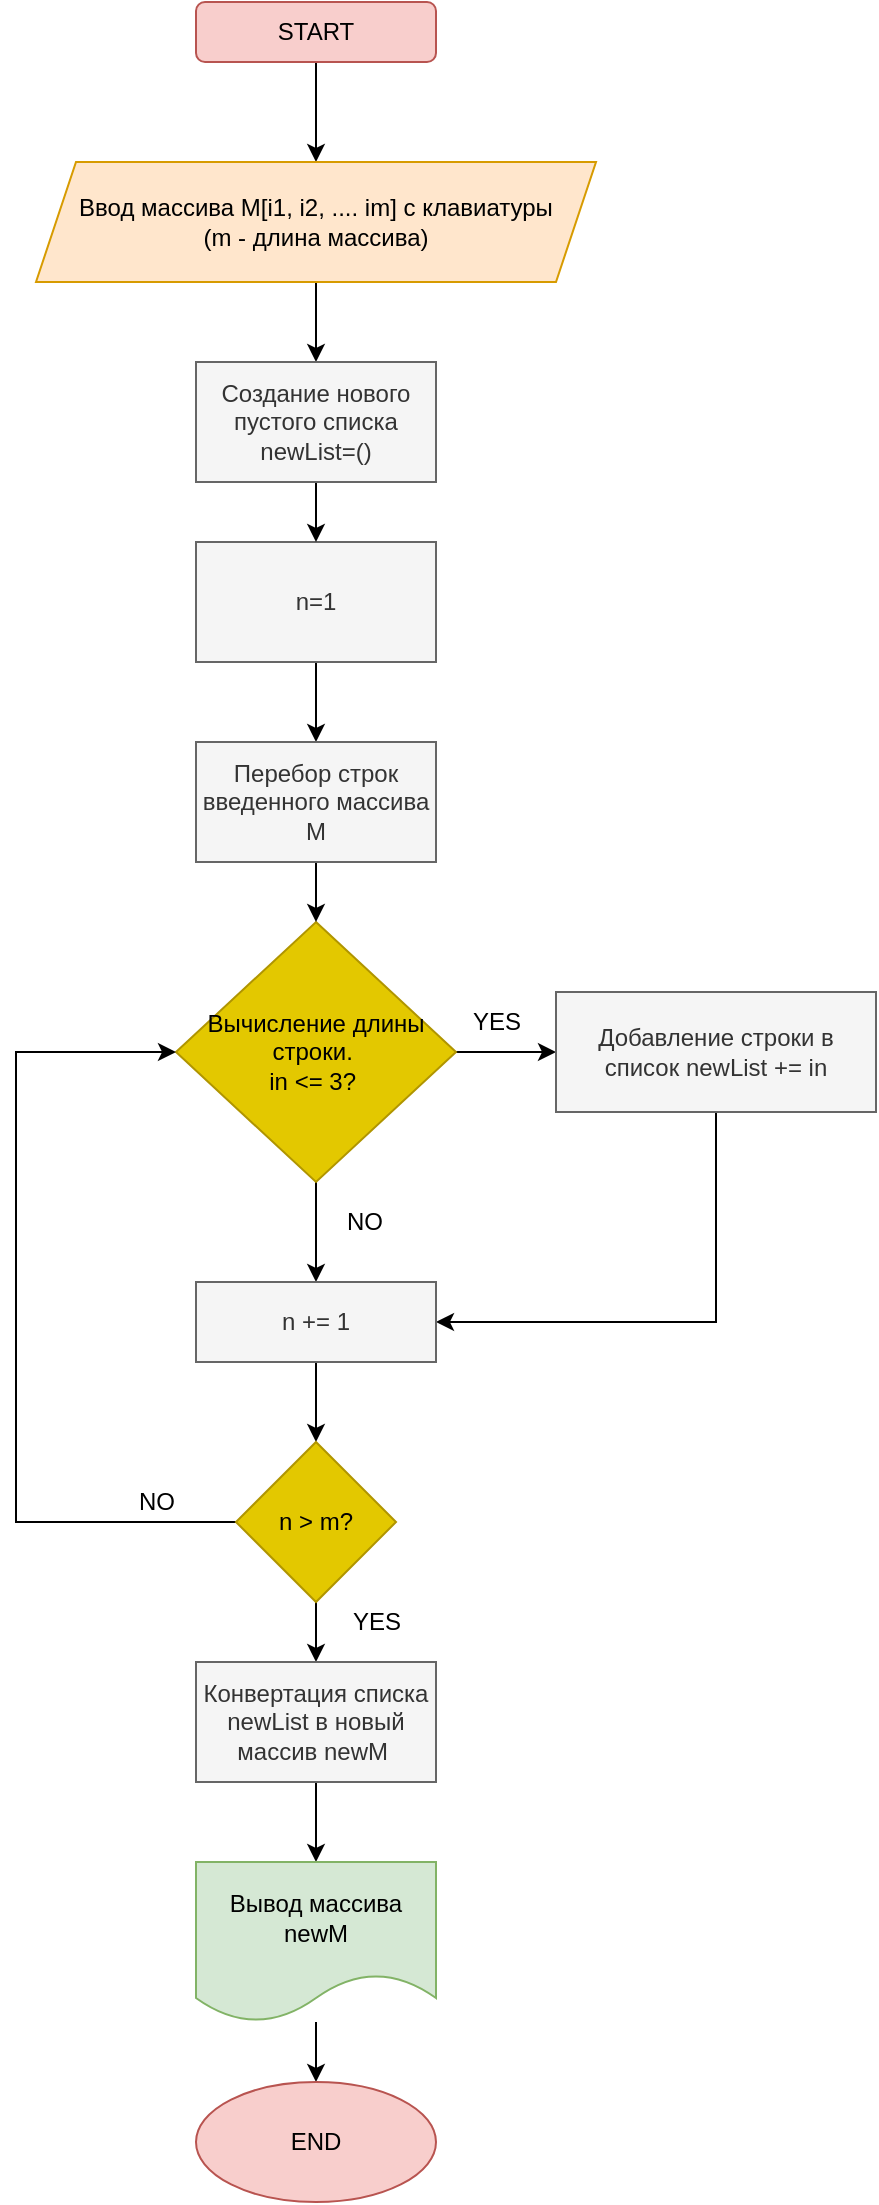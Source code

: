 <mxfile version="19.0.3" type="device"><diagram id="C5RBs43oDa-KdzZeNtuy" name="Page-1"><mxGraphModel dx="924" dy="873" grid="1" gridSize="10" guides="1" tooltips="1" connect="1" arrows="1" fold="1" page="1" pageScale="1" pageWidth="827" pageHeight="1169" math="0" shadow="0"><root><mxCell id="WIyWlLk6GJQsqaUBKTNV-0"/><mxCell id="WIyWlLk6GJQsqaUBKTNV-1" parent="WIyWlLk6GJQsqaUBKTNV-0"/><mxCell id="6T0Imf-QOkeyn7xddqAl-3" value="" style="edgeStyle=orthogonalEdgeStyle;rounded=0;orthogonalLoop=1;jettySize=auto;html=1;" edge="1" parent="WIyWlLk6GJQsqaUBKTNV-1" source="6T0Imf-QOkeyn7xddqAl-0" target="6T0Imf-QOkeyn7xddqAl-1"><mxGeometry relative="1" as="geometry"/></mxCell><mxCell id="6T0Imf-QOkeyn7xddqAl-0" value="START" style="rounded=1;whiteSpace=wrap;html=1;fillColor=#f8cecc;strokeColor=#b85450;" vertex="1" parent="WIyWlLk6GJQsqaUBKTNV-1"><mxGeometry x="330" y="50" width="120" height="30" as="geometry"/></mxCell><mxCell id="6T0Imf-QOkeyn7xddqAl-12" value="" style="edgeStyle=orthogonalEdgeStyle;rounded=0;orthogonalLoop=1;jettySize=auto;html=1;" edge="1" parent="WIyWlLk6GJQsqaUBKTNV-1" source="6T0Imf-QOkeyn7xddqAl-1" target="6T0Imf-QOkeyn7xddqAl-6"><mxGeometry relative="1" as="geometry"/></mxCell><mxCell id="6T0Imf-QOkeyn7xddqAl-1" value="Ввод массива М[i1, i2, .... im] с клавиатуры&lt;br&gt;(m - длина массива)" style="shape=parallelogram;perimeter=parallelogramPerimeter;whiteSpace=wrap;html=1;fixedSize=1;fillColor=#ffe6cc;strokeColor=#d79b00;" vertex="1" parent="WIyWlLk6GJQsqaUBKTNV-1"><mxGeometry x="250" y="130" width="280" height="60" as="geometry"/></mxCell><mxCell id="6T0Imf-QOkeyn7xddqAl-16" value="" style="edgeStyle=orthogonalEdgeStyle;rounded=0;orthogonalLoop=1;jettySize=auto;html=1;" edge="1" parent="WIyWlLk6GJQsqaUBKTNV-1" source="6T0Imf-QOkeyn7xddqAl-4" target="6T0Imf-QOkeyn7xddqAl-9"><mxGeometry relative="1" as="geometry"/></mxCell><mxCell id="6T0Imf-QOkeyn7xddqAl-4" value="n=1" style="whiteSpace=wrap;html=1;fillColor=#f5f5f5;fontColor=#333333;strokeColor=#666666;" vertex="1" parent="WIyWlLk6GJQsqaUBKTNV-1"><mxGeometry x="330" y="320" width="120" height="60" as="geometry"/></mxCell><mxCell id="6T0Imf-QOkeyn7xddqAl-15" value="" style="edgeStyle=orthogonalEdgeStyle;rounded=0;orthogonalLoop=1;jettySize=auto;html=1;" edge="1" parent="WIyWlLk6GJQsqaUBKTNV-1" source="6T0Imf-QOkeyn7xddqAl-6" target="6T0Imf-QOkeyn7xddqAl-4"><mxGeometry relative="1" as="geometry"/></mxCell><mxCell id="6T0Imf-QOkeyn7xddqAl-6" value="Создание нового пустого списка newList=()" style="whiteSpace=wrap;html=1;fillColor=#f5f5f5;fontColor=#333333;strokeColor=#666666;" vertex="1" parent="WIyWlLk6GJQsqaUBKTNV-1"><mxGeometry x="330" y="230" width="120" height="60" as="geometry"/></mxCell><mxCell id="6T0Imf-QOkeyn7xddqAl-19" value="" style="edgeStyle=orthogonalEdgeStyle;rounded=0;orthogonalLoop=1;jettySize=auto;html=1;" edge="1" parent="WIyWlLk6GJQsqaUBKTNV-1" source="6T0Imf-QOkeyn7xddqAl-8" target="6T0Imf-QOkeyn7xddqAl-18"><mxGeometry relative="1" as="geometry"/></mxCell><mxCell id="6T0Imf-QOkeyn7xddqAl-22" value="" style="edgeStyle=orthogonalEdgeStyle;rounded=0;orthogonalLoop=1;jettySize=auto;html=1;" edge="1" parent="WIyWlLk6GJQsqaUBKTNV-1" source="6T0Imf-QOkeyn7xddqAl-8" target="6T0Imf-QOkeyn7xddqAl-21"><mxGeometry relative="1" as="geometry"/></mxCell><mxCell id="6T0Imf-QOkeyn7xddqAl-8" value="Вычисление длины строки.&amp;nbsp;&lt;br&gt;in &amp;lt;= 3?&amp;nbsp;" style="rhombus;whiteSpace=wrap;html=1;fillColor=#e3c800;fontColor=#000000;strokeColor=#B09500;" vertex="1" parent="WIyWlLk6GJQsqaUBKTNV-1"><mxGeometry x="320" y="510" width="140" height="130" as="geometry"/></mxCell><mxCell id="6T0Imf-QOkeyn7xddqAl-17" value="" style="edgeStyle=orthogonalEdgeStyle;rounded=0;orthogonalLoop=1;jettySize=auto;html=1;" edge="1" parent="WIyWlLk6GJQsqaUBKTNV-1" source="6T0Imf-QOkeyn7xddqAl-9" target="6T0Imf-QOkeyn7xddqAl-8"><mxGeometry relative="1" as="geometry"/></mxCell><mxCell id="6T0Imf-QOkeyn7xddqAl-9" value="Перебор строк введенного массива М" style="rounded=0;whiteSpace=wrap;html=1;fillColor=#f5f5f5;fontColor=#333333;strokeColor=#666666;" vertex="1" parent="WIyWlLk6GJQsqaUBKTNV-1"><mxGeometry x="330" y="420" width="120" height="60" as="geometry"/></mxCell><mxCell id="6T0Imf-QOkeyn7xddqAl-25" style="edgeStyle=orthogonalEdgeStyle;rounded=0;orthogonalLoop=1;jettySize=auto;html=1;entryX=1;entryY=0.5;entryDx=0;entryDy=0;" edge="1" parent="WIyWlLk6GJQsqaUBKTNV-1" source="6T0Imf-QOkeyn7xddqAl-18" target="6T0Imf-QOkeyn7xddqAl-21"><mxGeometry relative="1" as="geometry"><Array as="points"><mxPoint x="590" y="710"/></Array></mxGeometry></mxCell><mxCell id="6T0Imf-QOkeyn7xddqAl-18" value="Добавление строки в список newList += in" style="whiteSpace=wrap;html=1;fillColor=#f5f5f5;fontColor=#333333;strokeColor=#666666;" vertex="1" parent="WIyWlLk6GJQsqaUBKTNV-1"><mxGeometry x="510" y="545" width="160" height="60" as="geometry"/></mxCell><mxCell id="6T0Imf-QOkeyn7xddqAl-20" value="YES" style="text;html=1;align=center;verticalAlign=middle;resizable=0;points=[];autosize=1;strokeColor=none;fillColor=none;" vertex="1" parent="WIyWlLk6GJQsqaUBKTNV-1"><mxGeometry x="460" y="550" width="40" height="20" as="geometry"/></mxCell><mxCell id="6T0Imf-QOkeyn7xddqAl-27" value="" style="edgeStyle=orthogonalEdgeStyle;rounded=0;orthogonalLoop=1;jettySize=auto;html=1;" edge="1" parent="WIyWlLk6GJQsqaUBKTNV-1" source="6T0Imf-QOkeyn7xddqAl-21" target="6T0Imf-QOkeyn7xddqAl-26"><mxGeometry relative="1" as="geometry"/></mxCell><mxCell id="6T0Imf-QOkeyn7xddqAl-21" value="n += 1" style="whiteSpace=wrap;html=1;fillColor=#f5f5f5;fontColor=#333333;strokeColor=#666666;" vertex="1" parent="WIyWlLk6GJQsqaUBKTNV-1"><mxGeometry x="330" y="690" width="120" height="40" as="geometry"/></mxCell><mxCell id="6T0Imf-QOkeyn7xddqAl-23" value="NO" style="text;html=1;align=center;verticalAlign=middle;resizable=0;points=[];autosize=1;strokeColor=none;fillColor=none;" vertex="1" parent="WIyWlLk6GJQsqaUBKTNV-1"><mxGeometry x="399" y="650" width="30" height="20" as="geometry"/></mxCell><mxCell id="6T0Imf-QOkeyn7xddqAl-24" style="edgeStyle=orthogonalEdgeStyle;rounded=0;orthogonalLoop=1;jettySize=auto;html=1;exitX=0.5;exitY=1;exitDx=0;exitDy=0;" edge="1" parent="WIyWlLk6GJQsqaUBKTNV-1" source="6T0Imf-QOkeyn7xddqAl-21" target="6T0Imf-QOkeyn7xddqAl-21"><mxGeometry relative="1" as="geometry"/></mxCell><mxCell id="6T0Imf-QOkeyn7xddqAl-31" value="" style="edgeStyle=orthogonalEdgeStyle;rounded=0;orthogonalLoop=1;jettySize=auto;html=1;" edge="1" parent="WIyWlLk6GJQsqaUBKTNV-1" source="6T0Imf-QOkeyn7xddqAl-26" target="6T0Imf-QOkeyn7xddqAl-30"><mxGeometry relative="1" as="geometry"/></mxCell><mxCell id="6T0Imf-QOkeyn7xddqAl-36" style="edgeStyle=orthogonalEdgeStyle;rounded=0;orthogonalLoop=1;jettySize=auto;html=1;entryX=0;entryY=0.5;entryDx=0;entryDy=0;" edge="1" parent="WIyWlLk6GJQsqaUBKTNV-1" source="6T0Imf-QOkeyn7xddqAl-26" target="6T0Imf-QOkeyn7xddqAl-8"><mxGeometry relative="1" as="geometry"><Array as="points"><mxPoint x="240" y="810"/><mxPoint x="240" y="575"/></Array></mxGeometry></mxCell><mxCell id="6T0Imf-QOkeyn7xddqAl-26" value="n &amp;gt; m?" style="rhombus;whiteSpace=wrap;html=1;fillColor=#e3c800;fontColor=#000000;strokeColor=#B09500;" vertex="1" parent="WIyWlLk6GJQsqaUBKTNV-1"><mxGeometry x="350" y="770" width="80" height="80" as="geometry"/></mxCell><mxCell id="6T0Imf-QOkeyn7xddqAl-33" value="" style="edgeStyle=orthogonalEdgeStyle;rounded=0;orthogonalLoop=1;jettySize=auto;html=1;" edge="1" parent="WIyWlLk6GJQsqaUBKTNV-1" source="6T0Imf-QOkeyn7xddqAl-30" target="6T0Imf-QOkeyn7xddqAl-32"><mxGeometry relative="1" as="geometry"/></mxCell><mxCell id="6T0Imf-QOkeyn7xddqAl-30" value="Конвертация списка newList в новый массив newM&amp;nbsp;" style="whiteSpace=wrap;html=1;fillColor=#f5f5f5;fontColor=#333333;strokeColor=#666666;" vertex="1" parent="WIyWlLk6GJQsqaUBKTNV-1"><mxGeometry x="330" y="880" width="120" height="60" as="geometry"/></mxCell><mxCell id="6T0Imf-QOkeyn7xddqAl-35" value="" style="edgeStyle=orthogonalEdgeStyle;rounded=0;orthogonalLoop=1;jettySize=auto;html=1;" edge="1" parent="WIyWlLk6GJQsqaUBKTNV-1" source="6T0Imf-QOkeyn7xddqAl-32" target="6T0Imf-QOkeyn7xddqAl-34"><mxGeometry relative="1" as="geometry"/></mxCell><mxCell id="6T0Imf-QOkeyn7xddqAl-32" value="Вывод массива newM" style="shape=document;whiteSpace=wrap;html=1;boundedLbl=1;fillColor=#d5e8d4;strokeColor=#82b366;" vertex="1" parent="WIyWlLk6GJQsqaUBKTNV-1"><mxGeometry x="330" y="980" width="120" height="80" as="geometry"/></mxCell><mxCell id="6T0Imf-QOkeyn7xddqAl-34" value="END" style="ellipse;whiteSpace=wrap;html=1;fillColor=#f8cecc;strokeColor=#b85450;" vertex="1" parent="WIyWlLk6GJQsqaUBKTNV-1"><mxGeometry x="330" y="1090" width="120" height="60" as="geometry"/></mxCell><mxCell id="6T0Imf-QOkeyn7xddqAl-37" value="YES" style="text;html=1;align=center;verticalAlign=middle;resizable=0;points=[];autosize=1;strokeColor=none;fillColor=none;" vertex="1" parent="WIyWlLk6GJQsqaUBKTNV-1"><mxGeometry x="400" y="850" width="40" height="20" as="geometry"/></mxCell><mxCell id="6T0Imf-QOkeyn7xddqAl-38" value="NO" style="text;html=1;align=center;verticalAlign=middle;resizable=0;points=[];autosize=1;strokeColor=none;fillColor=none;" vertex="1" parent="WIyWlLk6GJQsqaUBKTNV-1"><mxGeometry x="295" y="790" width="30" height="20" as="geometry"/></mxCell></root></mxGraphModel></diagram></mxfile>